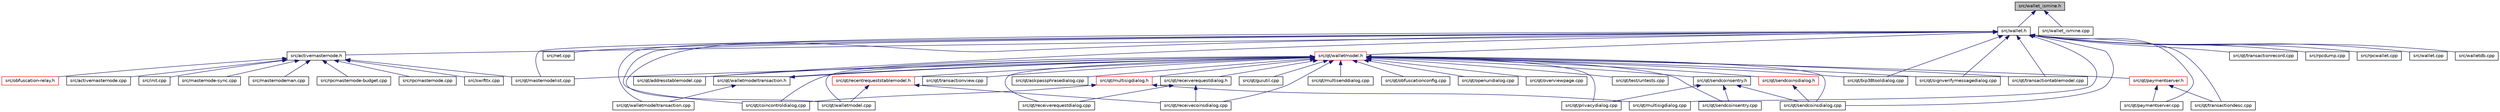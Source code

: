 digraph "src/wallet_ismine.h"
{
  edge [fontname="Helvetica",fontsize="10",labelfontname="Helvetica",labelfontsize="10"];
  node [fontname="Helvetica",fontsize="10",shape=record];
  Node50 [label="src/wallet_ismine.h",height=0.2,width=0.4,color="black", fillcolor="grey75", style="filled", fontcolor="black"];
  Node50 -> Node51 [dir="back",color="midnightblue",fontsize="10",style="solid",fontname="Helvetica"];
  Node51 [label="src/wallet.h",height=0.2,width=0.4,color="black", fillcolor="white", style="filled",URL="$wallet_8h.html"];
  Node51 -> Node52 [dir="back",color="midnightblue",fontsize="10",style="solid",fontname="Helvetica"];
  Node52 [label="src/activemasternode.h",height=0.2,width=0.4,color="black", fillcolor="white", style="filled",URL="$activemasternode_8h.html"];
  Node52 -> Node53 [dir="back",color="midnightblue",fontsize="10",style="solid",fontname="Helvetica"];
  Node53 [label="src/obfuscation-relay.h",height=0.2,width=0.4,color="red", fillcolor="white", style="filled",URL="$obfuscation-relay_8h.html"];
  Node52 -> Node57 [dir="back",color="midnightblue",fontsize="10",style="solid",fontname="Helvetica"];
  Node57 [label="src/activemasternode.cpp",height=0.2,width=0.4,color="black", fillcolor="white", style="filled",URL="$activemasternode_8cpp.html"];
  Node52 -> Node58 [dir="back",color="midnightblue",fontsize="10",style="solid",fontname="Helvetica"];
  Node58 [label="src/init.cpp",height=0.2,width=0.4,color="black", fillcolor="white", style="filled",URL="$init_8cpp.html"];
  Node52 -> Node106 [dir="back",color="midnightblue",fontsize="10",style="solid",fontname="Helvetica"];
  Node106 [label="src/masternode-sync.cpp",height=0.2,width=0.4,color="black", fillcolor="white", style="filled",URL="$masternode-sync_8cpp.html"];
  Node52 -> Node107 [dir="back",color="midnightblue",fontsize="10",style="solid",fontname="Helvetica"];
  Node107 [label="src/masternodeman.cpp",height=0.2,width=0.4,color="black", fillcolor="white", style="filled",URL="$masternodeman_8cpp.html"];
  Node52 -> Node76 [dir="back",color="midnightblue",fontsize="10",style="solid",fontname="Helvetica"];
  Node76 [label="src/qt/masternodelist.cpp",height=0.2,width=0.4,color="black", fillcolor="white", style="filled",URL="$masternodelist_8cpp.html"];
  Node52 -> Node116 [dir="back",color="midnightblue",fontsize="10",style="solid",fontname="Helvetica"];
  Node116 [label="src/rpcmasternode-budget.cpp",height=0.2,width=0.4,color="black", fillcolor="white", style="filled",URL="$rpcmasternode-budget_8cpp.html"];
  Node52 -> Node117 [dir="back",color="midnightblue",fontsize="10",style="solid",fontname="Helvetica"];
  Node117 [label="src/rpcmasternode.cpp",height=0.2,width=0.4,color="black", fillcolor="white", style="filled",URL="$rpcmasternode_8cpp.html"];
  Node52 -> Node103 [dir="back",color="midnightblue",fontsize="10",style="solid",fontname="Helvetica"];
  Node103 [label="src/swifttx.cpp",height=0.2,width=0.4,color="black", fillcolor="white", style="filled",URL="$swifttx_8cpp.html"];
  Node51 -> Node113 [dir="back",color="midnightblue",fontsize="10",style="solid",fontname="Helvetica"];
  Node113 [label="src/net.cpp",height=0.2,width=0.4,color="black", fillcolor="white", style="filled",URL="$net_8cpp.html"];
  Node51 -> Node65 [dir="back",color="midnightblue",fontsize="10",style="solid",fontname="Helvetica"];
  Node65 [label="src/qt/walletmodel.h",height=0.2,width=0.4,color="red", fillcolor="white", style="filled",URL="$walletmodel_8h.html"];
  Node65 -> Node66 [dir="back",color="midnightblue",fontsize="10",style="solid",fontname="Helvetica"];
  Node66 [label="src/qt/addresstablemodel.cpp",height=0.2,width=0.4,color="black", fillcolor="white", style="filled",URL="$addresstablemodel_8cpp.html"];
  Node65 -> Node67 [dir="back",color="midnightblue",fontsize="10",style="solid",fontname="Helvetica"];
  Node67 [label="src/qt/walletmodeltransaction.h",height=0.2,width=0.4,color="black", fillcolor="white", style="filled",URL="$walletmodeltransaction_8h.html"];
  Node67 -> Node65 [dir="back",color="midnightblue",fontsize="10",style="solid",fontname="Helvetica"];
  Node67 -> Node68 [dir="back",color="midnightblue",fontsize="10",style="solid",fontname="Helvetica"];
  Node68 [label="src/qt/walletmodeltransaction.cpp",height=0.2,width=0.4,color="black", fillcolor="white", style="filled",URL="$walletmodeltransaction_8cpp.html"];
  Node65 -> Node69 [dir="back",color="midnightblue",fontsize="10",style="solid",fontname="Helvetica"];
  Node69 [label="src/qt/askpassphrasedialog.cpp",height=0.2,width=0.4,color="black", fillcolor="white", style="filled",URL="$askpassphrasedialog_8cpp.html"];
  Node65 -> Node70 [dir="back",color="midnightblue",fontsize="10",style="solid",fontname="Helvetica"];
  Node70 [label="src/qt/bip38tooldialog.cpp",height=0.2,width=0.4,color="black", fillcolor="white", style="filled",URL="$bip38tooldialog_8cpp.html"];
  Node65 -> Node71 [dir="back",color="midnightblue",fontsize="10",style="solid",fontname="Helvetica"];
  Node71 [label="src/qt/coincontroldialog.cpp",height=0.2,width=0.4,color="black", fillcolor="white", style="filled",URL="$coincontroldialog_8cpp.html"];
  Node65 -> Node72 [dir="back",color="midnightblue",fontsize="10",style="solid",fontname="Helvetica"];
  Node72 [label="src/qt/multisigdialog.h",height=0.2,width=0.4,color="red", fillcolor="white", style="filled",URL="$multisigdialog_8h.html"];
  Node72 -> Node71 [dir="back",color="midnightblue",fontsize="10",style="solid",fontname="Helvetica"];
  Node72 -> Node73 [dir="back",color="midnightblue",fontsize="10",style="solid",fontname="Helvetica"];
  Node73 [label="src/qt/multisigdialog.cpp",height=0.2,width=0.4,color="black", fillcolor="white", style="filled",URL="$multisigdialog_8cpp.html"];
  Node65 -> Node75 [dir="back",color="midnightblue",fontsize="10",style="solid",fontname="Helvetica"];
  Node75 [label="src/qt/guiutil.cpp",height=0.2,width=0.4,color="black", fillcolor="white", style="filled",URL="$guiutil_8cpp.html"];
  Node65 -> Node76 [dir="back",color="midnightblue",fontsize="10",style="solid",fontname="Helvetica"];
  Node65 -> Node77 [dir="back",color="midnightblue",fontsize="10",style="solid",fontname="Helvetica"];
  Node77 [label="src/qt/multisenddialog.cpp",height=0.2,width=0.4,color="black", fillcolor="white", style="filled",URL="$multisenddialog_8cpp.html"];
  Node65 -> Node78 [dir="back",color="midnightblue",fontsize="10",style="solid",fontname="Helvetica"];
  Node78 [label="src/qt/obfuscationconfig.cpp",height=0.2,width=0.4,color="black", fillcolor="white", style="filled",URL="$obfuscationconfig_8cpp.html"];
  Node65 -> Node79 [dir="back",color="midnightblue",fontsize="10",style="solid",fontname="Helvetica"];
  Node79 [label="src/qt/openuridialog.cpp",height=0.2,width=0.4,color="black", fillcolor="white", style="filled",URL="$openuridialog_8cpp.html"];
  Node65 -> Node80 [dir="back",color="midnightblue",fontsize="10",style="solid",fontname="Helvetica"];
  Node80 [label="src/qt/overviewpage.cpp",height=0.2,width=0.4,color="black", fillcolor="white", style="filled",URL="$overviewpage_8cpp.html"];
  Node65 -> Node81 [dir="back",color="midnightblue",fontsize="10",style="solid",fontname="Helvetica"];
  Node81 [label="src/qt/paymentserver.h",height=0.2,width=0.4,color="red", fillcolor="white", style="filled",URL="$paymentserver_8h.html"];
  Node81 -> Node82 [dir="back",color="midnightblue",fontsize="10",style="solid",fontname="Helvetica"];
  Node82 [label="src/qt/paymentserver.cpp",height=0.2,width=0.4,color="black", fillcolor="white", style="filled",URL="$paymentserver_8cpp.html"];
  Node81 -> Node85 [dir="back",color="midnightblue",fontsize="10",style="solid",fontname="Helvetica"];
  Node85 [label="src/qt/transactiondesc.cpp",height=0.2,width=0.4,color="black", fillcolor="white", style="filled",URL="$transactiondesc_8cpp.html"];
  Node65 -> Node86 [dir="back",color="midnightblue",fontsize="10",style="solid",fontname="Helvetica"];
  Node86 [label="src/qt/sendcoinsentry.h",height=0.2,width=0.4,color="black", fillcolor="white", style="filled",URL="$sendcoinsentry_8h.html"];
  Node86 -> Node87 [dir="back",color="midnightblue",fontsize="10",style="solid",fontname="Helvetica"];
  Node87 [label="src/qt/privacydialog.cpp",height=0.2,width=0.4,color="black", fillcolor="white", style="filled",URL="$privacydialog_8cpp.html"];
  Node86 -> Node88 [dir="back",color="midnightblue",fontsize="10",style="solid",fontname="Helvetica"];
  Node88 [label="src/qt/sendcoinsdialog.cpp",height=0.2,width=0.4,color="black", fillcolor="white", style="filled",URL="$sendcoinsdialog_8cpp.html"];
  Node86 -> Node89 [dir="back",color="midnightblue",fontsize="10",style="solid",fontname="Helvetica"];
  Node89 [label="src/qt/sendcoinsentry.cpp",height=0.2,width=0.4,color="black", fillcolor="white", style="filled",URL="$sendcoinsentry_8cpp.html"];
  Node65 -> Node87 [dir="back",color="midnightblue",fontsize="10",style="solid",fontname="Helvetica"];
  Node65 -> Node90 [dir="back",color="midnightblue",fontsize="10",style="solid",fontname="Helvetica"];
  Node90 [label="src/qt/receiverequestdialog.h",height=0.2,width=0.4,color="black", fillcolor="white", style="filled",URL="$receiverequestdialog_8h.html"];
  Node90 -> Node91 [dir="back",color="midnightblue",fontsize="10",style="solid",fontname="Helvetica"];
  Node91 [label="src/qt/receivecoinsdialog.cpp",height=0.2,width=0.4,color="black", fillcolor="white", style="filled",URL="$receivecoinsdialog_8cpp.html"];
  Node90 -> Node92 [dir="back",color="midnightblue",fontsize="10",style="solid",fontname="Helvetica"];
  Node92 [label="src/qt/receiverequestdialog.cpp",height=0.2,width=0.4,color="black", fillcolor="white", style="filled",URL="$receiverequestdialog_8cpp.html"];
  Node65 -> Node93 [dir="back",color="midnightblue",fontsize="10",style="solid",fontname="Helvetica"];
  Node93 [label="src/qt/recentrequeststablemodel.h",height=0.2,width=0.4,color="red", fillcolor="white", style="filled",URL="$recentrequeststablemodel_8h.html"];
  Node93 -> Node91 [dir="back",color="midnightblue",fontsize="10",style="solid",fontname="Helvetica"];
  Node93 -> Node95 [dir="back",color="midnightblue",fontsize="10",style="solid",fontname="Helvetica"];
  Node95 [label="src/qt/walletmodel.cpp",height=0.2,width=0.4,color="black", fillcolor="white", style="filled",URL="$walletmodel_8cpp.html"];
  Node65 -> Node91 [dir="back",color="midnightblue",fontsize="10",style="solid",fontname="Helvetica"];
  Node65 -> Node92 [dir="back",color="midnightblue",fontsize="10",style="solid",fontname="Helvetica"];
  Node65 -> Node96 [dir="back",color="midnightblue",fontsize="10",style="solid",fontname="Helvetica"];
  Node96 [label="src/qt/sendcoinsdialog.h",height=0.2,width=0.4,color="red", fillcolor="white", style="filled",URL="$sendcoinsdialog_8h.html"];
  Node96 -> Node88 [dir="back",color="midnightblue",fontsize="10",style="solid",fontname="Helvetica"];
  Node65 -> Node88 [dir="back",color="midnightblue",fontsize="10",style="solid",fontname="Helvetica"];
  Node65 -> Node89 [dir="back",color="midnightblue",fontsize="10",style="solid",fontname="Helvetica"];
  Node65 -> Node97 [dir="back",color="midnightblue",fontsize="10",style="solid",fontname="Helvetica"];
  Node97 [label="src/qt/signverifymessagedialog.cpp",height=0.2,width=0.4,color="black", fillcolor="white", style="filled",URL="$signverifymessagedialog_8cpp.html"];
  Node65 -> Node98 [dir="back",color="midnightblue",fontsize="10",style="solid",fontname="Helvetica"];
  Node98 [label="src/qt/test/uritests.cpp",height=0.2,width=0.4,color="black", fillcolor="white", style="filled",URL="$uritests_8cpp.html"];
  Node65 -> Node99 [dir="back",color="midnightblue",fontsize="10",style="solid",fontname="Helvetica"];
  Node99 [label="src/qt/transactiontablemodel.cpp",height=0.2,width=0.4,color="black", fillcolor="white", style="filled",URL="$transactiontablemodel_8cpp.html"];
  Node65 -> Node100 [dir="back",color="midnightblue",fontsize="10",style="solid",fontname="Helvetica"];
  Node100 [label="src/qt/transactionview.cpp",height=0.2,width=0.4,color="black", fillcolor="white", style="filled",URL="$transactionview_8cpp.html"];
  Node65 -> Node95 [dir="back",color="midnightblue",fontsize="10",style="solid",fontname="Helvetica"];
  Node51 -> Node66 [dir="back",color="midnightblue",fontsize="10",style="solid",fontname="Helvetica"];
  Node51 -> Node70 [dir="back",color="midnightblue",fontsize="10",style="solid",fontname="Helvetica"];
  Node51 -> Node71 [dir="back",color="midnightblue",fontsize="10",style="solid",fontname="Helvetica"];
  Node51 -> Node76 [dir="back",color="midnightblue",fontsize="10",style="solid",fontname="Helvetica"];
  Node51 -> Node73 [dir="back",color="midnightblue",fontsize="10",style="solid",fontname="Helvetica"];
  Node51 -> Node82 [dir="back",color="midnightblue",fontsize="10",style="solid",fontname="Helvetica"];
  Node51 -> Node88 [dir="back",color="midnightblue",fontsize="10",style="solid",fontname="Helvetica"];
  Node51 -> Node97 [dir="back",color="midnightblue",fontsize="10",style="solid",fontname="Helvetica"];
  Node51 -> Node85 [dir="back",color="midnightblue",fontsize="10",style="solid",fontname="Helvetica"];
  Node51 -> Node102 [dir="back",color="midnightblue",fontsize="10",style="solid",fontname="Helvetica"];
  Node102 [label="src/qt/transactionrecord.cpp",height=0.2,width=0.4,color="black", fillcolor="white", style="filled",URL="$transactionrecord_8cpp.html"];
  Node51 -> Node99 [dir="back",color="midnightblue",fontsize="10",style="solid",fontname="Helvetica"];
  Node51 -> Node95 [dir="back",color="midnightblue",fontsize="10",style="solid",fontname="Helvetica"];
  Node51 -> Node68 [dir="back",color="midnightblue",fontsize="10",style="solid",fontname="Helvetica"];
  Node51 -> Node118 [dir="back",color="midnightblue",fontsize="10",style="solid",fontname="Helvetica"];
  Node118 [label="src/rpcdump.cpp",height=0.2,width=0.4,color="black", fillcolor="white", style="filled",URL="$rpcdump_8cpp.html"];
  Node51 -> Node110 [dir="back",color="midnightblue",fontsize="10",style="solid",fontname="Helvetica"];
  Node110 [label="src/rpcwallet.cpp",height=0.2,width=0.4,color="black", fillcolor="white", style="filled",URL="$rpcwallet_8cpp.html"];
  Node51 -> Node104 [dir="back",color="midnightblue",fontsize="10",style="solid",fontname="Helvetica"];
  Node104 [label="src/wallet.cpp",height=0.2,width=0.4,color="black", fillcolor="white", style="filled",URL="$wallet_8cpp.html"];
  Node51 -> Node119 [dir="back",color="midnightblue",fontsize="10",style="solid",fontname="Helvetica"];
  Node119 [label="src/walletdb.cpp",height=0.2,width=0.4,color="black", fillcolor="white", style="filled",URL="$walletdb_8cpp.html"];
  Node50 -> Node120 [dir="back",color="midnightblue",fontsize="10",style="solid",fontname="Helvetica"];
  Node120 [label="src/wallet_ismine.cpp",height=0.2,width=0.4,color="black", fillcolor="white", style="filled",URL="$wallet__ismine_8cpp.html"];
}
